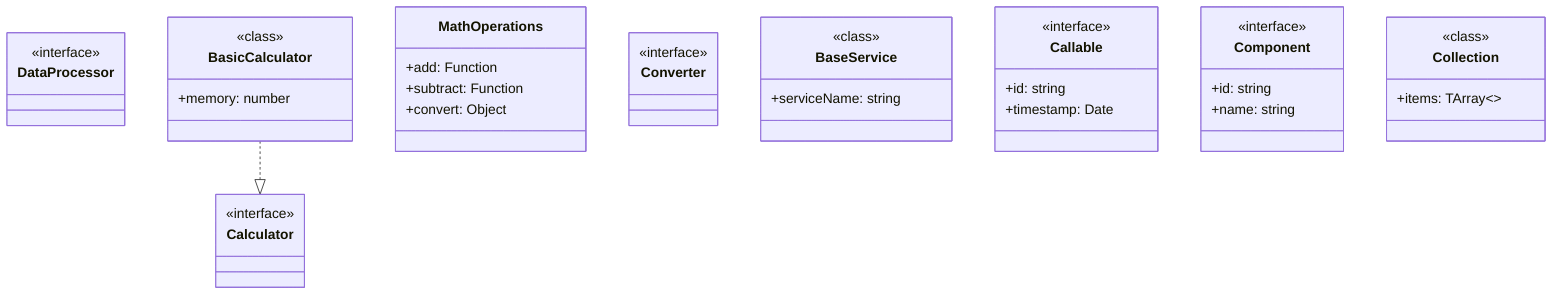 classDiagram
  %% Legend
  %% --|> : Inheritance (extends)
  %% ..|> : Implementation (implements)
  %% --* : Composition (has/contains)
  %% -- : Association

  class Calculator {
    <<interface>>
  }

  class DataProcessor {
    <<interface>>
  }

  class BasicCalculator {
    <<class>>
    +memory: number
  }

  class MathOperations {
    +add: Function
    +subtract: Function
    +convert: Object
  }

  class Converter {
    <<interface>>
  }

  class BaseService {
    <<class>>
    +serviceName: string
  }

  class Callable {
    <<interface>>
    +id: string
    +timestamp: Date
  }

  class Component {
    <<interface>>
    +id: string
    +name: string
  }

  class Collection {
    <<class>>
    +items: TArray~~
  }

  BasicCalculator ..|> Calculator